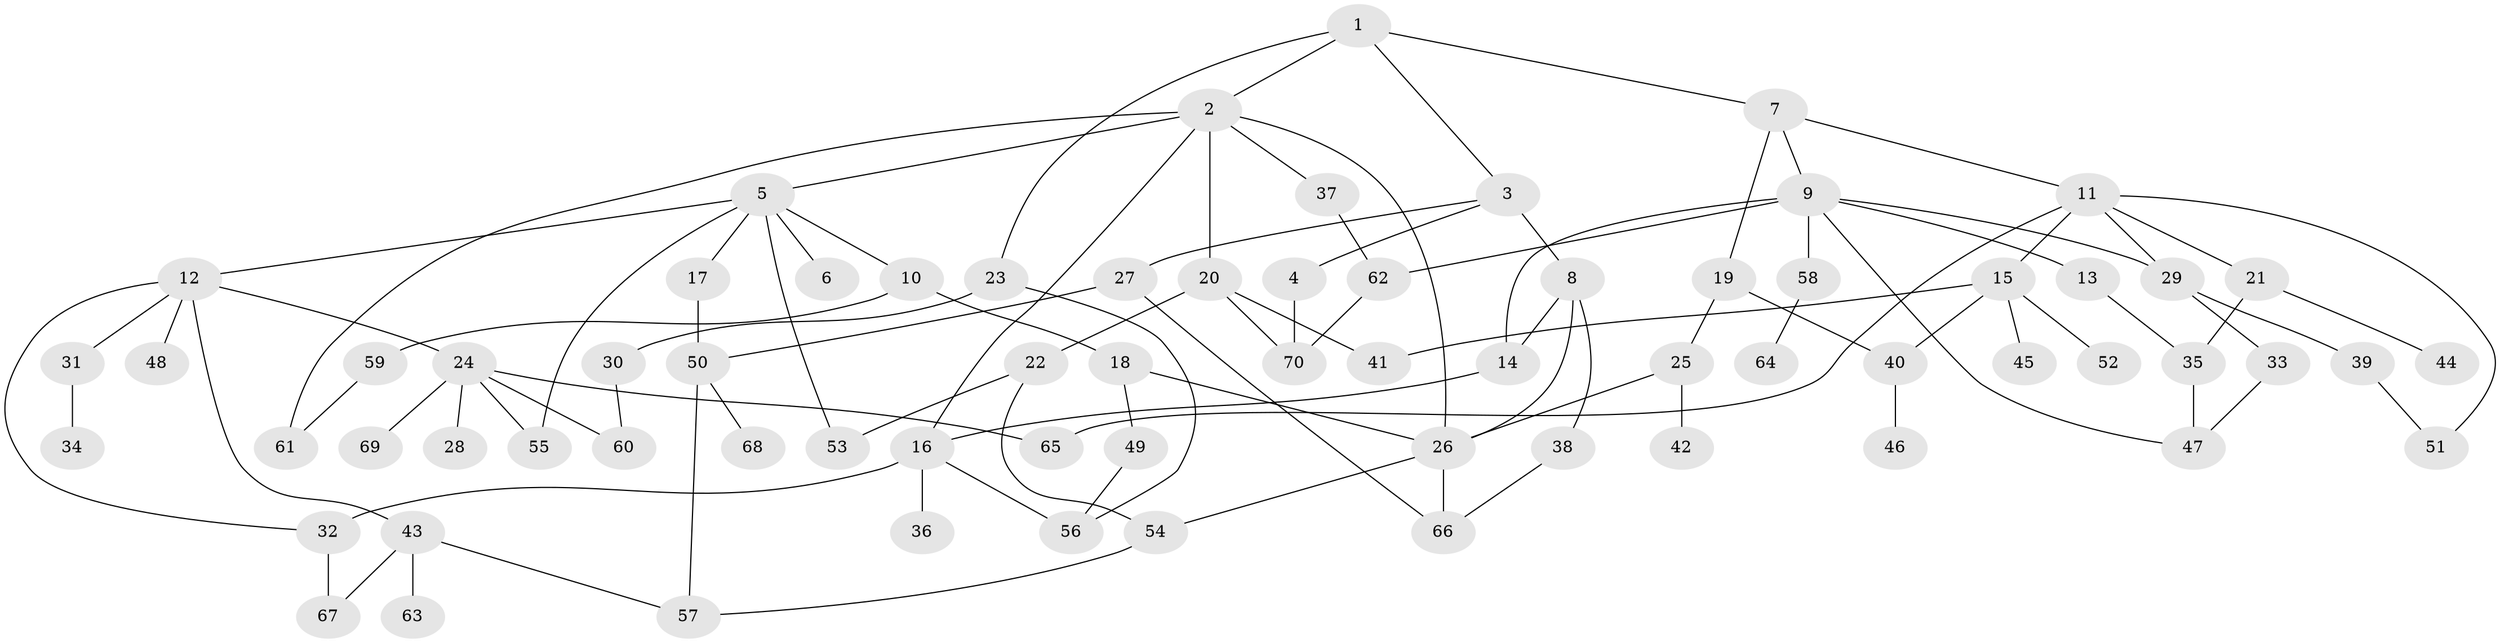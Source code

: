 // coarse degree distribution, {6: 0.14285714285714285, 7: 0.02857142857142857, 8: 0.02857142857142857, 5: 0.08571428571428572, 4: 0.11428571428571428, 3: 0.2571428571428571, 1: 0.2, 2: 0.14285714285714285}
// Generated by graph-tools (version 1.1) at 2025/36/03/04/25 23:36:12]
// undirected, 70 vertices, 99 edges
graph export_dot {
  node [color=gray90,style=filled];
  1;
  2;
  3;
  4;
  5;
  6;
  7;
  8;
  9;
  10;
  11;
  12;
  13;
  14;
  15;
  16;
  17;
  18;
  19;
  20;
  21;
  22;
  23;
  24;
  25;
  26;
  27;
  28;
  29;
  30;
  31;
  32;
  33;
  34;
  35;
  36;
  37;
  38;
  39;
  40;
  41;
  42;
  43;
  44;
  45;
  46;
  47;
  48;
  49;
  50;
  51;
  52;
  53;
  54;
  55;
  56;
  57;
  58;
  59;
  60;
  61;
  62;
  63;
  64;
  65;
  66;
  67;
  68;
  69;
  70;
  1 -- 2;
  1 -- 3;
  1 -- 7;
  1 -- 23;
  2 -- 5;
  2 -- 20;
  2 -- 26;
  2 -- 37;
  2 -- 61;
  2 -- 16;
  3 -- 4;
  3 -- 8;
  3 -- 27;
  4 -- 70;
  5 -- 6;
  5 -- 10;
  5 -- 12;
  5 -- 17;
  5 -- 55;
  5 -- 53;
  7 -- 9;
  7 -- 11;
  7 -- 19;
  8 -- 38;
  8 -- 26;
  8 -- 14;
  9 -- 13;
  9 -- 14;
  9 -- 29;
  9 -- 58;
  9 -- 62;
  9 -- 47;
  10 -- 18;
  10 -- 59;
  11 -- 15;
  11 -- 21;
  11 -- 51;
  11 -- 29;
  11 -- 65;
  12 -- 24;
  12 -- 31;
  12 -- 43;
  12 -- 48;
  12 -- 32;
  13 -- 35;
  14 -- 16;
  15 -- 40;
  15 -- 41;
  15 -- 45;
  15 -- 52;
  16 -- 32;
  16 -- 36;
  16 -- 56;
  17 -- 50;
  18 -- 49;
  18 -- 26;
  19 -- 25;
  19 -- 40;
  20 -- 22;
  20 -- 70;
  20 -- 41;
  21 -- 35;
  21 -- 44;
  22 -- 53;
  22 -- 54;
  23 -- 30;
  23 -- 56;
  24 -- 28;
  24 -- 55;
  24 -- 60;
  24 -- 65;
  24 -- 69;
  25 -- 42;
  25 -- 26;
  26 -- 54;
  26 -- 66;
  27 -- 66;
  27 -- 50;
  29 -- 33;
  29 -- 39;
  30 -- 60;
  31 -- 34;
  32 -- 67;
  33 -- 47;
  35 -- 47;
  37 -- 62;
  38 -- 66;
  39 -- 51;
  40 -- 46;
  43 -- 57;
  43 -- 63;
  43 -- 67;
  49 -- 56;
  50 -- 68;
  50 -- 57;
  54 -- 57;
  58 -- 64;
  59 -- 61;
  62 -- 70;
}

